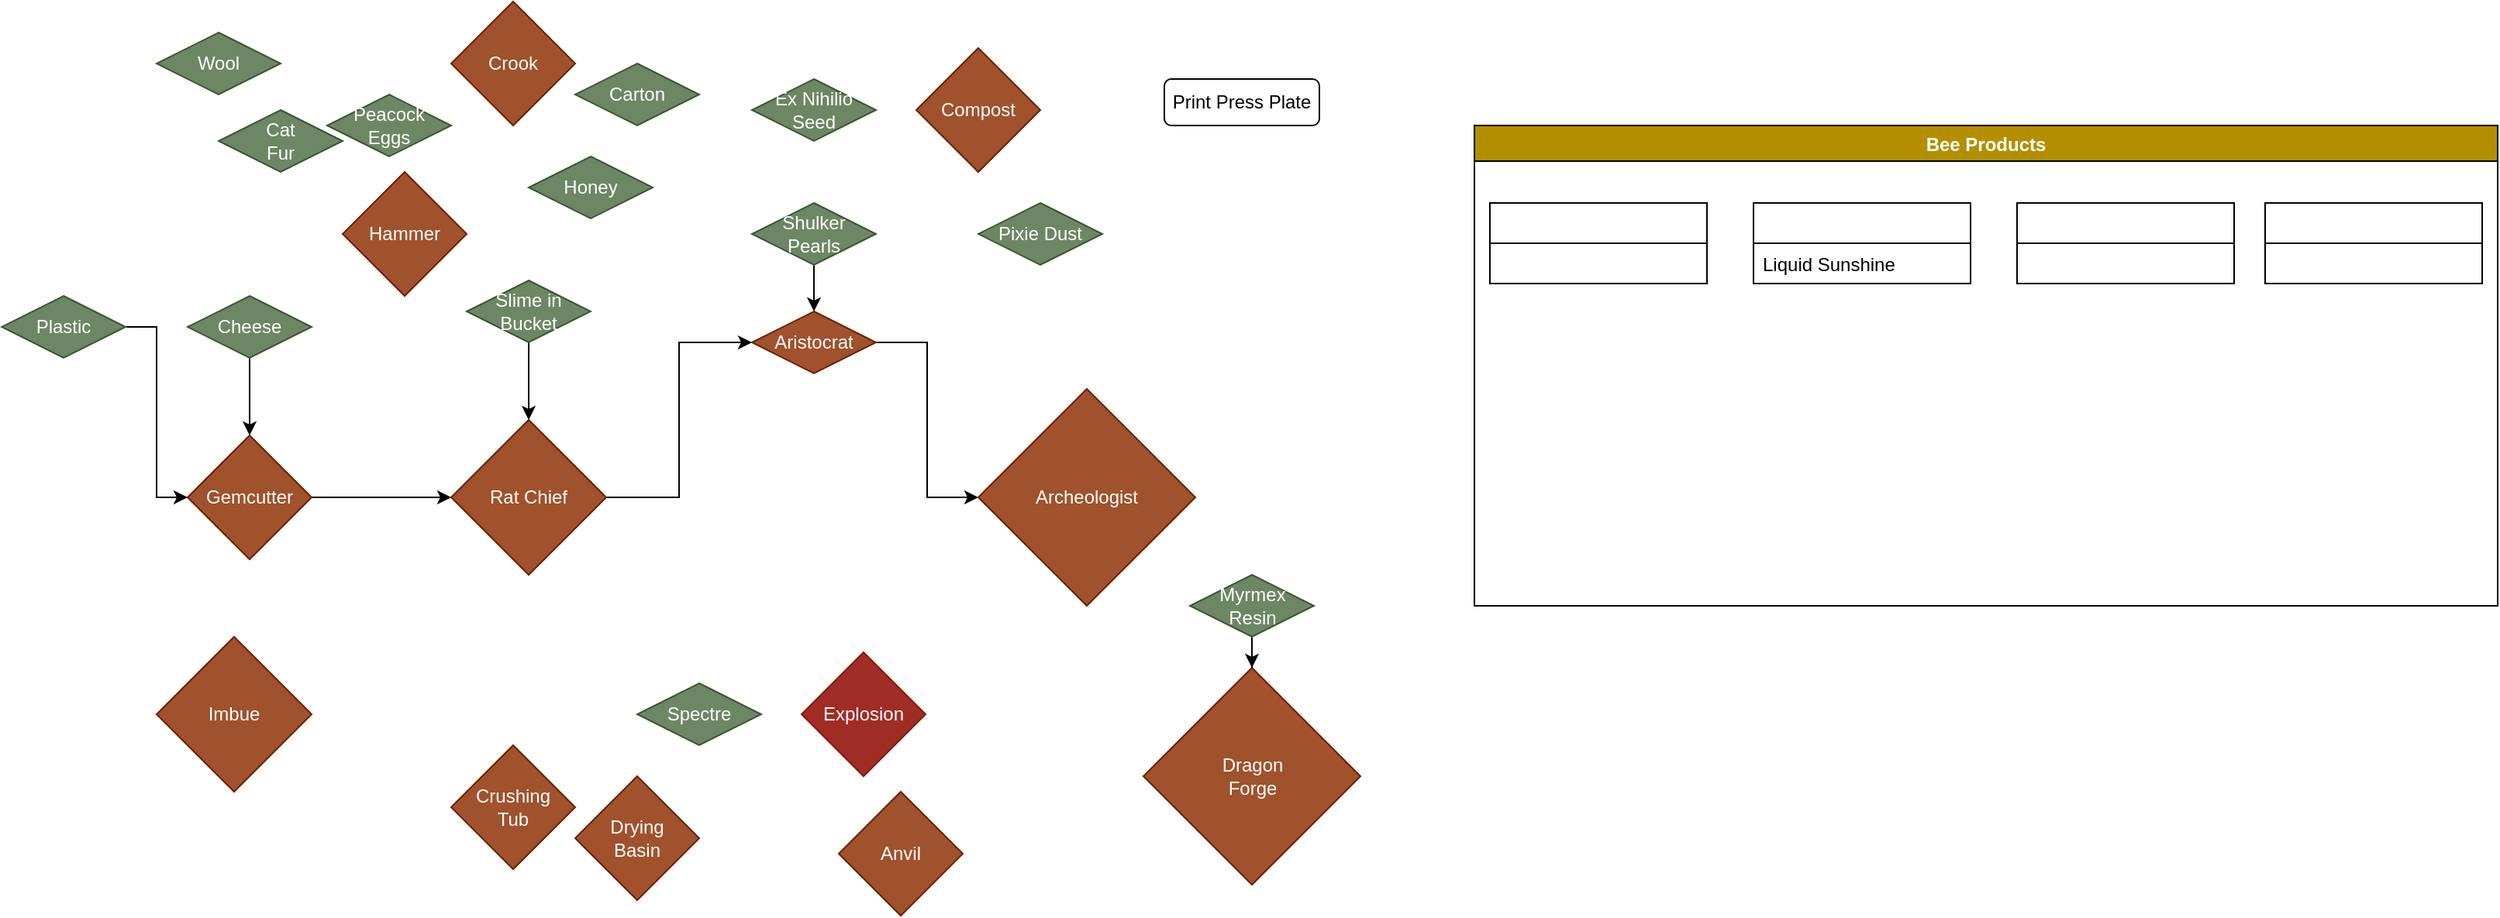 <mxfile version="13.6.5">
    <diagram id="pMw3r6vloG-2yKjQWSSB" name="Page-1">
        <mxGraphModel dx="1926" dy="640" grid="1" gridSize="10" guides="1" tooltips="1" connect="1" arrows="1" fold="1" page="1" pageScale="1" pageWidth="827" pageHeight="1169" math="0" shadow="0">
            <root>
                <mxCell id="0"/>
                <mxCell id="1" parent="0"/>
                <mxCell id="31" style="edgeStyle=orthogonalEdgeStyle;rounded=0;orthogonalLoop=1;jettySize=auto;html=1;" parent="1" source="2" target="3" edge="1">
                    <mxGeometry relative="1" as="geometry"/>
                </mxCell>
                <mxCell id="2" value="Cheese" style="rhombus;whiteSpace=wrap;html=1;fillColor=#6d8764;strokeColor=#3A5431;fontColor=#ffffff;" parent="1" vertex="1">
                    <mxGeometry x="10" y="380" width="80" height="40" as="geometry"/>
                </mxCell>
                <mxCell id="36" style="edgeStyle=orthogonalEdgeStyle;rounded=0;orthogonalLoop=1;jettySize=auto;html=1;" parent="1" source="3" target="5" edge="1">
                    <mxGeometry relative="1" as="geometry"/>
                </mxCell>
                <mxCell id="3" value="Gemcutter" style="rhombus;whiteSpace=wrap;html=1;fillColor=#a0522d;strokeColor=#6D1F00;fontColor=#ffffff;" parent="1" vertex="1">
                    <mxGeometry x="10" y="470" width="80" height="80" as="geometry"/>
                </mxCell>
                <mxCell id="37" style="edgeStyle=orthogonalEdgeStyle;rounded=0;orthogonalLoop=1;jettySize=auto;html=1;entryX=0;entryY=0.5;entryDx=0;entryDy=0;" parent="1" source="5" target="6" edge="1">
                    <mxGeometry relative="1" as="geometry"/>
                </mxCell>
                <mxCell id="5" value="Rat Chief" style="rhombus;whiteSpace=wrap;html=1;fillColor=#a0522d;strokeColor=#6D1F00;fontColor=#ffffff;" parent="1" vertex="1">
                    <mxGeometry x="180" y="460" width="100" height="100" as="geometry"/>
                </mxCell>
                <mxCell id="40" style="edgeStyle=orthogonalEdgeStyle;rounded=0;orthogonalLoop=1;jettySize=auto;html=1;entryX=0;entryY=0.5;entryDx=0;entryDy=0;" parent="1" source="6" target="7" edge="1">
                    <mxGeometry relative="1" as="geometry"/>
                </mxCell>
                <mxCell id="6" value="Aristocrat" style="rhombus;whiteSpace=wrap;html=1;fillColor=#a0522d;strokeColor=#6D1F00;fontColor=#ffffff;" parent="1" vertex="1">
                    <mxGeometry x="374" y="390" width="80" height="40" as="geometry"/>
                </mxCell>
                <mxCell id="7" value="Archeologist" style="rhombus;whiteSpace=wrap;html=1;fillColor=#a0522d;strokeColor=#6D1F00;fontColor=#ffffff;" parent="1" vertex="1">
                    <mxGeometry x="520" y="440" width="140" height="140" as="geometry"/>
                </mxCell>
                <mxCell id="8" value="Pixie Dust" style="rhombus;whiteSpace=wrap;html=1;fillColor=#6d8764;strokeColor=#3A5431;fontColor=#ffffff;" parent="1" vertex="1">
                    <mxGeometry x="520" y="320" width="80" height="40" as="geometry"/>
                </mxCell>
                <mxCell id="9" value="Peacock&lt;br&gt;Eggs" style="rhombus;whiteSpace=wrap;html=1;fillColor=#6d8764;strokeColor=#3A5431;fontColor=#ffffff;" parent="1" vertex="1">
                    <mxGeometry x="100" y="250" width="80" height="40" as="geometry"/>
                </mxCell>
                <mxCell id="10" value="Dragon&lt;br&gt;Forge" style="rhombus;whiteSpace=wrap;html=1;fillColor=#a0522d;strokeColor=#6D1F00;fontColor=#ffffff;" parent="1" vertex="1">
                    <mxGeometry x="626.5" y="620" width="140" height="140" as="geometry"/>
                </mxCell>
                <mxCell id="33" style="edgeStyle=orthogonalEdgeStyle;rounded=0;orthogonalLoop=1;jettySize=auto;html=1;" parent="1" source="12" target="6" edge="1">
                    <mxGeometry relative="1" as="geometry"/>
                </mxCell>
                <mxCell id="12" value="Shulker&lt;br&gt;Pearls" style="rhombus;whiteSpace=wrap;html=1;fillColor=#6d8764;strokeColor=#3A5431;fontColor=#ffffff;" parent="1" vertex="1">
                    <mxGeometry x="374" y="320" width="80" height="40" as="geometry"/>
                </mxCell>
                <mxCell id="13" value="Wool" style="rhombus;whiteSpace=wrap;html=1;fillColor=#6d8764;strokeColor=#3A5431;fontColor=#ffffff;" parent="1" vertex="1">
                    <mxGeometry x="-10" y="210" width="80" height="40" as="geometry"/>
                </mxCell>
                <mxCell id="14" value="Cat&lt;br&gt;Fur" style="rhombus;whiteSpace=wrap;html=1;fillColor=#6d8764;strokeColor=#3A5431;fontColor=#ffffff;" parent="1" vertex="1">
                    <mxGeometry x="30" y="260" width="80" height="40" as="geometry"/>
                </mxCell>
                <mxCell id="32" style="edgeStyle=orthogonalEdgeStyle;rounded=0;orthogonalLoop=1;jettySize=auto;html=1;" parent="1" source="17" target="10" edge="1">
                    <mxGeometry relative="1" as="geometry"/>
                </mxCell>
                <mxCell id="17" value="Myrmex&lt;br&gt;Resin" style="rhombus;whiteSpace=wrap;html=1;fillColor=#6d8764;strokeColor=#3A5431;fontColor=#ffffff;" parent="1" vertex="1">
                    <mxGeometry x="656.5" y="560" width="80" height="40" as="geometry"/>
                </mxCell>
                <mxCell id="18" value="Honey" style="rhombus;whiteSpace=wrap;html=1;fillColor=#6d8764;strokeColor=#3A5431;fontColor=#ffffff;" parent="1" vertex="1">
                    <mxGeometry x="230" y="290" width="80" height="40" as="geometry"/>
                </mxCell>
                <mxCell id="19" value="Drying&lt;br&gt;Basin" style="rhombus;whiteSpace=wrap;html=1;rounded=0;sketch=0;shadow=0;fillColor=#a0522d;strokeColor=#6D1F00;fontColor=#ffffff;" parent="1" vertex="1">
                    <mxGeometry x="260" y="690" width="80" height="80" as="geometry"/>
                </mxCell>
                <mxCell id="22" value="Crushing&lt;br&gt;Tub" style="rhombus;whiteSpace=wrap;html=1;rounded=0;sketch=0;shadow=0;fillColor=#a0522d;strokeColor=#6D1F00;fontColor=#ffffff;" parent="1" vertex="1">
                    <mxGeometry x="180" y="670" width="80" height="80" as="geometry"/>
                </mxCell>
                <mxCell id="35" style="edgeStyle=orthogonalEdgeStyle;rounded=0;orthogonalLoop=1;jettySize=auto;html=1;" parent="1" source="23" target="5" edge="1">
                    <mxGeometry relative="1" as="geometry"/>
                </mxCell>
                <mxCell id="23" value="Slime in&lt;br&gt;Bucket" style="rhombus;whiteSpace=wrap;html=1;fillColor=#6d8764;strokeColor=#3A5431;fontColor=#ffffff;" parent="1" vertex="1">
                    <mxGeometry x="190" y="370" width="80" height="40" as="geometry"/>
                </mxCell>
                <mxCell id="25" value="Crook" style="rhombus;whiteSpace=wrap;html=1;rounded=0;sketch=0;shadow=0;fillColor=#a0522d;strokeColor=#6D1F00;fontColor=#ffffff;" parent="1" vertex="1">
                    <mxGeometry x="180" y="190" width="80" height="80" as="geometry"/>
                </mxCell>
                <mxCell id="26" value="Hammer" style="rhombus;whiteSpace=wrap;html=1;rounded=0;sketch=0;shadow=0;fillColor=#a0522d;strokeColor=#6D1F00;fontColor=#ffffff;" parent="1" vertex="1">
                    <mxGeometry x="110" y="300" width="80" height="80" as="geometry"/>
                </mxCell>
                <mxCell id="27" value="Ex Nihilio &lt;br&gt;Seed" style="rhombus;whiteSpace=wrap;html=1;fillColor=#6d8764;strokeColor=#3A5431;fontColor=#ffffff;" parent="1" vertex="1">
                    <mxGeometry x="374" y="240" width="80" height="40" as="geometry"/>
                </mxCell>
                <mxCell id="28" value="Spectre" style="rhombus;whiteSpace=wrap;html=1;fillColor=#6d8764;strokeColor=#3A5431;fontColor=#ffffff;" parent="1" vertex="1">
                    <mxGeometry x="300" y="630" width="80" height="40" as="geometry"/>
                </mxCell>
                <mxCell id="29" value="Imbue" style="rhombus;whiteSpace=wrap;html=1;rounded=0;sketch=0;shadow=0;fillColor=#a0522d;strokeColor=#6D1F00;fontColor=#ffffff;" parent="1" vertex="1">
                    <mxGeometry x="-10" y="600" width="100" height="100" as="geometry"/>
                </mxCell>
                <mxCell id="30" value="Print Press Plate" style="rounded=1;whiteSpace=wrap;html=1;shadow=0;glass=0;sketch=0;" parent="1" vertex="1">
                    <mxGeometry x="640" y="240" width="100" height="30" as="geometry"/>
                </mxCell>
                <mxCell id="39" value="Compost" style="rhombus;whiteSpace=wrap;html=1;rounded=0;sketch=0;shadow=0;fillColor=#a0522d;strokeColor=#6D1F00;fontColor=#ffffff;" parent="1" vertex="1">
                    <mxGeometry x="480" y="220" width="80" height="80" as="geometry"/>
                </mxCell>
                <mxCell id="41" value="Explosion" style="rhombus;whiteSpace=wrap;html=1;rounded=0;sketch=0;shadow=0;fontColor=#ffffff;strokeColor=#8A1700;fillColor=#A02D25;" parent="1" vertex="1">
                    <mxGeometry x="406" y="610" width="80" height="80" as="geometry"/>
                </mxCell>
                <mxCell id="42" value="Carton" style="rhombus;whiteSpace=wrap;html=1;fillColor=#6d8764;strokeColor=#3A5431;fontColor=#ffffff;" parent="1" vertex="1">
                    <mxGeometry x="260" y="230" width="80" height="40" as="geometry"/>
                </mxCell>
                <mxCell id="45" style="edgeStyle=orthogonalEdgeStyle;rounded=0;orthogonalLoop=1;jettySize=auto;html=1;entryX=0;entryY=0.5;entryDx=0;entryDy=0;" parent="1" source="43" target="3" edge="1">
                    <mxGeometry relative="1" as="geometry"/>
                </mxCell>
                <mxCell id="43" value="Plastic" style="rhombus;whiteSpace=wrap;html=1;fillColor=#6d8764;strokeColor=#3A5431;fontColor=#ffffff;" parent="1" vertex="1">
                    <mxGeometry x="-110" y="380" width="80" height="40" as="geometry"/>
                </mxCell>
                <mxCell id="46" value="Anvil" style="rhombus;whiteSpace=wrap;html=1;rounded=0;sketch=0;shadow=0;fillColor=#a0522d;strokeColor=#6D1F00;fontColor=#ffffff;" parent="1" vertex="1">
                    <mxGeometry x="430" y="700" width="80" height="80" as="geometry"/>
                </mxCell>
                <mxCell id="50" value="Bee Products" style="swimlane;labelBackgroundColor=none;fillColor=#B38F00;fontColor=#FFFFFF;" vertex="1" parent="1">
                    <mxGeometry x="840" y="270" width="660" height="310" as="geometry">
                        <mxRectangle x="920" y="410" width="110" height="23" as="alternateBounds"/>
                    </mxGeometry>
                </mxCell>
                <mxCell id="64" value="T4" style="swimlane;fontStyle=0;childLayout=stackLayout;horizontal=1;startSize=26;fillColor=none;horizontalStack=0;resizeParent=1;resizeParentMax=0;resizeLast=0;collapsible=1;marginBottom=0;labelBackgroundColor=none;fontColor=#FFFFFF;" vertex="1" parent="50">
                    <mxGeometry x="510" y="50" width="140" height="52" as="geometry"/>
                </mxCell>
                <mxCell id="59" value="T3" style="swimlane;fontStyle=0;childLayout=stackLayout;horizontal=1;startSize=26;fillColor=none;horizontalStack=0;resizeParent=1;resizeParentMax=0;resizeLast=0;collapsible=1;marginBottom=0;labelBackgroundColor=none;fontColor=#FFFFFF;" vertex="1" parent="50">
                    <mxGeometry x="350" y="50" width="140" height="52" as="geometry"/>
                </mxCell>
                <mxCell id="55" value="T2" style="swimlane;fontStyle=0;childLayout=stackLayout;horizontal=1;startSize=26;fillColor=none;horizontalStack=0;resizeParent=1;resizeParentMax=0;resizeLast=0;collapsible=1;marginBottom=0;labelBackgroundColor=none;fontColor=#FFFFFF;" vertex="1" parent="50">
                    <mxGeometry x="180" y="50" width="140" height="52" as="geometry"/>
                </mxCell>
                <mxCell id="60" value="Liquid Sunshine" style="text;strokeColor=none;fillColor=none;align=left;verticalAlign=top;spacingLeft=4;spacingRight=4;overflow=hidden;rotatable=0;points=[[0,0.5],[1,0.5]];portConstraint=eastwest;fontStyle=0" vertex="1" parent="55">
                    <mxGeometry y="26" width="140" height="26" as="geometry"/>
                </mxCell>
                <mxCell id="51" value="T1" style="swimlane;fontStyle=0;childLayout=stackLayout;horizontal=1;startSize=26;fillColor=none;horizontalStack=0;resizeParent=1;resizeParentMax=0;resizeLast=0;collapsible=1;marginBottom=0;labelBackgroundColor=none;fontColor=#FFFFFF;" vertex="1" parent="50">
                    <mxGeometry x="10" y="50" width="140" height="52" as="geometry">
                        <mxRectangle x="10" y="50" width="50" height="26" as="alternateBounds"/>
                    </mxGeometry>
                </mxCell>
            </root>
        </mxGraphModel>
    </diagram>
</mxfile>